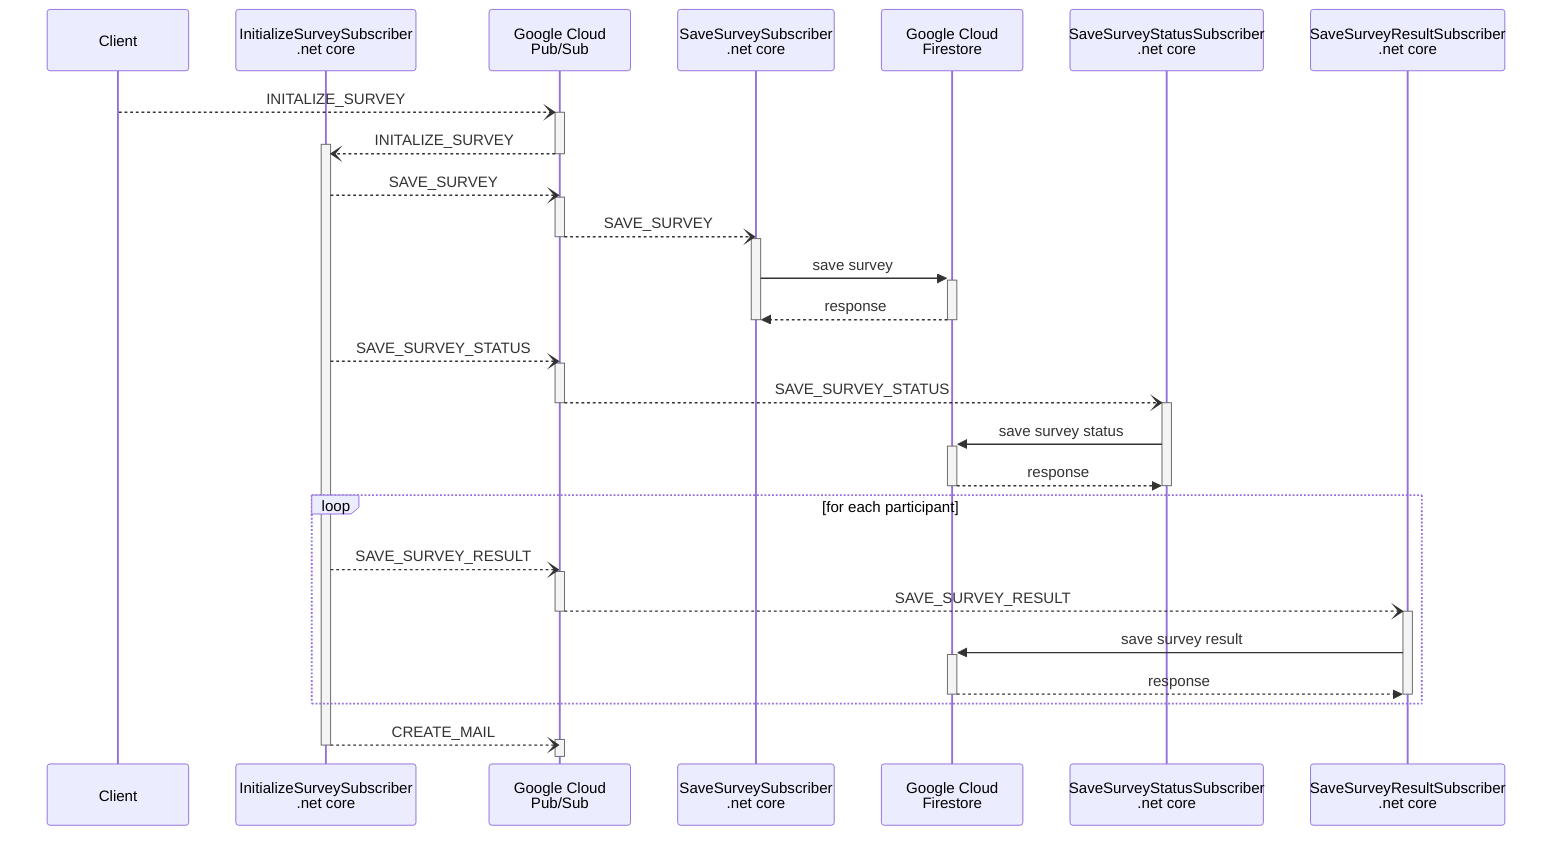 sequenceDiagram
    participant C as Client
    participant InitSurvey as InitializeSurveySubscriber<br>.net core
    participant PS as Google Cloud<br>Pub/Sub
    participant SaveSurvey as SaveSurveySubscriber<br>.net core
    participant F as Google Cloud<br>Firestore
    participant SaveSurveyStatus as SaveSurveyStatusSubscriber<br>.net core
    participant SaveSurveyResult as SaveSurveyResultSubscriber<br>.net core
    C--)+PS: INITALIZE_SURVEY
    PS--)+InitSurvey: INITALIZE_SURVEY
    deactivate PS
    %% SAVE_SURVEY
    InitSurvey--)PS: SAVE_SURVEY
    activate PS
    PS--)SaveSurvey: SAVE_SURVEY
    deactivate PS
    activate SaveSurvey
    SaveSurvey->>+F: save survey
    F-->>SaveSurvey: response
    deactivate F
    deactivate SaveSurvey
    %% SAVE_SURVEY_STATUS
    InitSurvey--)PS: SAVE_SURVEY_STATUS
    activate PS
    PS--)+SaveSurveyStatus: SAVE_SURVEY_STATUS
    deactivate PS
    SaveSurveyStatus->>+F: save survey status
    F-->>SaveSurveyStatus: response
    deactivate F
    deactivate SaveSurveyStatus
    %% SAVE_SURVEY_RESULT
    loop for each participant
        InitSurvey--)PS: SAVE_SURVEY_RESULT
        activate PS
        PS--)+SaveSurveyResult: SAVE_SURVEY_RESULT
        deactivate PS
        SaveSurveyResult->>+F: save survey result
        F-->>SaveSurveyResult: response
        deactivate F
        deactivate SaveSurveyResult
    end
    %% CREATE_MAIL
    InitSurvey--)PS: CREATE_MAIL
    activate PS
    deactivate PS
    deactivate InitSurvey